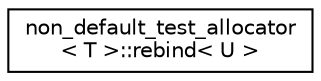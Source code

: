 digraph "Graphical Class Hierarchy"
{
  edge [fontname="Helvetica",fontsize="10",labelfontname="Helvetica",labelfontsize="10"];
  node [fontname="Helvetica",fontsize="10",shape=record];
  rankdir="LR";
  Node0 [label="non_default_test_allocator\l\< T \>::rebind\< U \>",height=0.2,width=0.4,color="black", fillcolor="white", style="filled",URL="$structnon__default__test__allocator_1_1rebind.html"];
}
